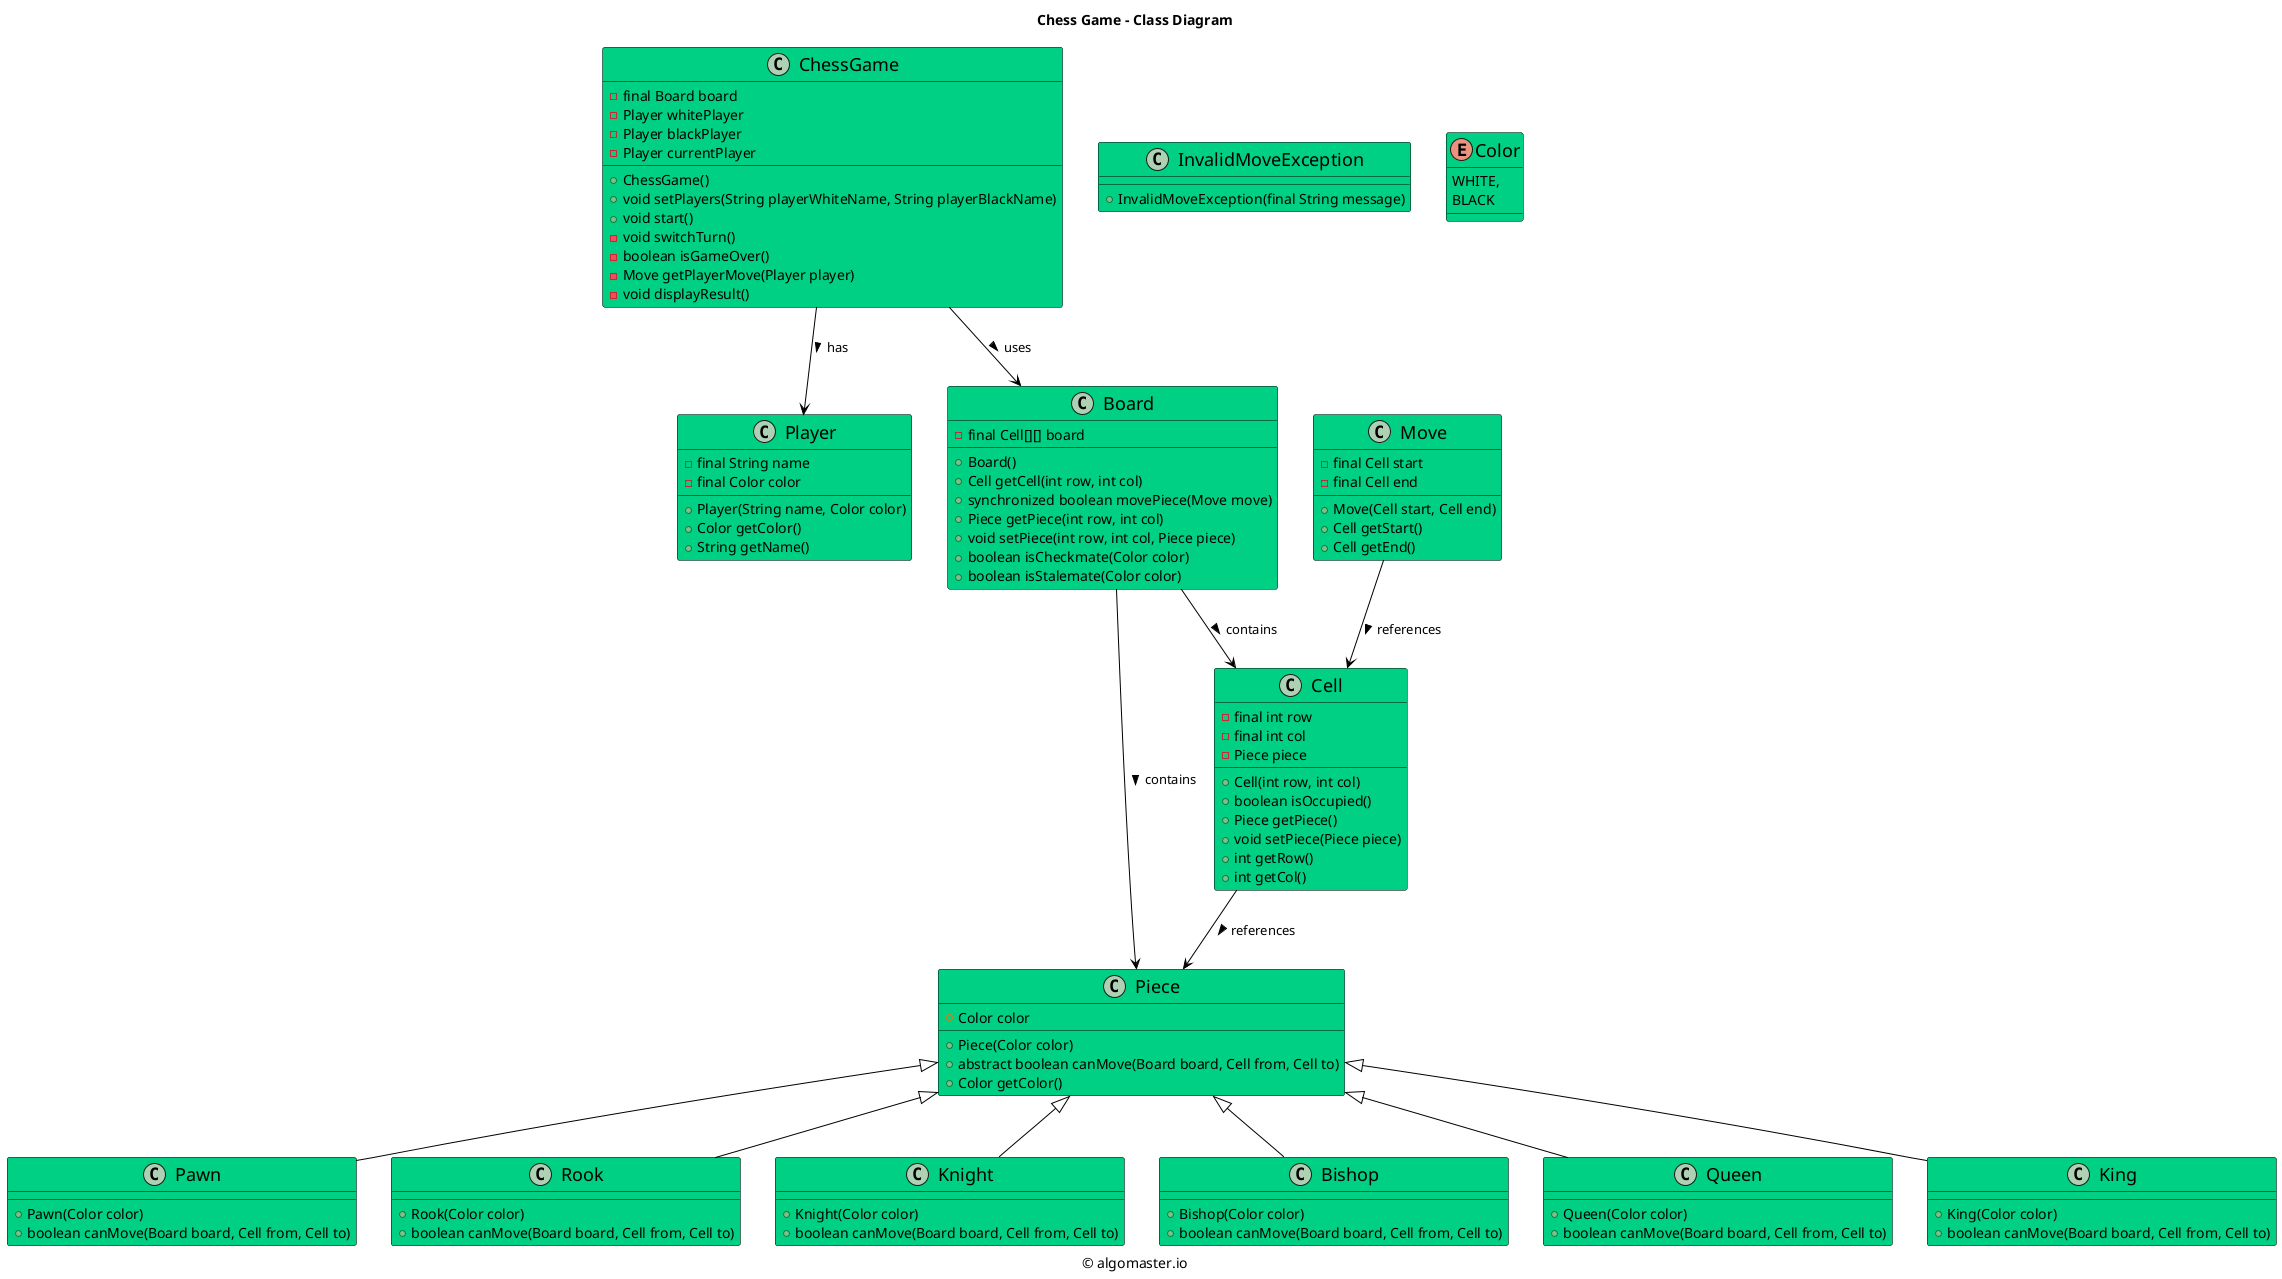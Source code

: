 ```plantuml
@startuml

title Chess Game - Class Diagram

caption © algomaster.io

skinparam backgroundColor white
skinparam wrapWidth 500

skinparam class {
  BackgroundColor #00D084
  BorderColor black
  ArrowColor black
  FontSize 18
}

class ChessGame {
    - final Board board
    - Player whitePlayer
    - Player blackPlayer
    - Player currentPlayer
    + ChessGame()
    + void setPlayers(String playerWhiteName, String playerBlackName)
    + void start()
    - void switchTurn()
    - boolean isGameOver()
    - Move getPlayerMove(Player player)
    - void displayResult()
}

class Player {
    - final String name
    - final Color color
    + Player(String name, Color color)
    + Color getColor()
    + String getName()
}

class Board {
    - final Cell[][] board
    + Board()
    + Cell getCell(int row, int col)
    + synchronized boolean movePiece(Move move)
    + Piece getPiece(int row, int col)
    + void setPiece(int row, int col, Piece piece)
    + boolean isCheckmate(Color color)
    + boolean isStalemate(Color color)
}

class Move {
    - final Cell start
    - final Cell end
    + Move(Cell start, Cell end)
    + Cell getStart()
    + Cell getEnd()
}

class Cell {
    - final int row
    - final int col
    - Piece piece
    + Cell(int row, int col)
    + boolean isOccupied()
    + Piece getPiece()
    + void setPiece(Piece piece)
    + int getRow()
    + int getCol()
}

class InvalidMoveException {
    + InvalidMoveException(final String message)
}

class Piece {
    # Color color
    + Piece(Color color)
    + abstract boolean canMove(Board board, Cell from, Cell to)
    + Color getColor()
}

class Pawn {
    + Pawn(Color color)
    + boolean canMove(Board board, Cell from, Cell to)
}

class Rook {
    + Rook(Color color)
    + boolean canMove(Board board, Cell from, Cell to)
}

class Knight {
    + Knight(Color color)
    + boolean canMove(Board board, Cell from, Cell to)
}

class Bishop {
    + Bishop(Color color)
    + boolean canMove(Board board, Cell from, Cell to)
}

class Queen {
    + Queen(Color color)
    + boolean canMove(Board board, Cell from, Cell to)
}

class King {
    + King(Color color)
    + boolean canMove(Board board, Cell from, Cell to)
}

enum Color {
    WHITE,
    BLACK
}

ChessGame --> Player: has >
ChessGame --> Board: uses >
Board --> Cell: contains >
Board --> Piece: contains >
Move --> Cell: references >
Cell --> Piece: references >
Piece <|-- Pawn
Piece <|-- Rook
Piece <|-- Knight
Piece <|-- Bishop
Piece <|-- Queen
Piece <|-- King

@enduml
```